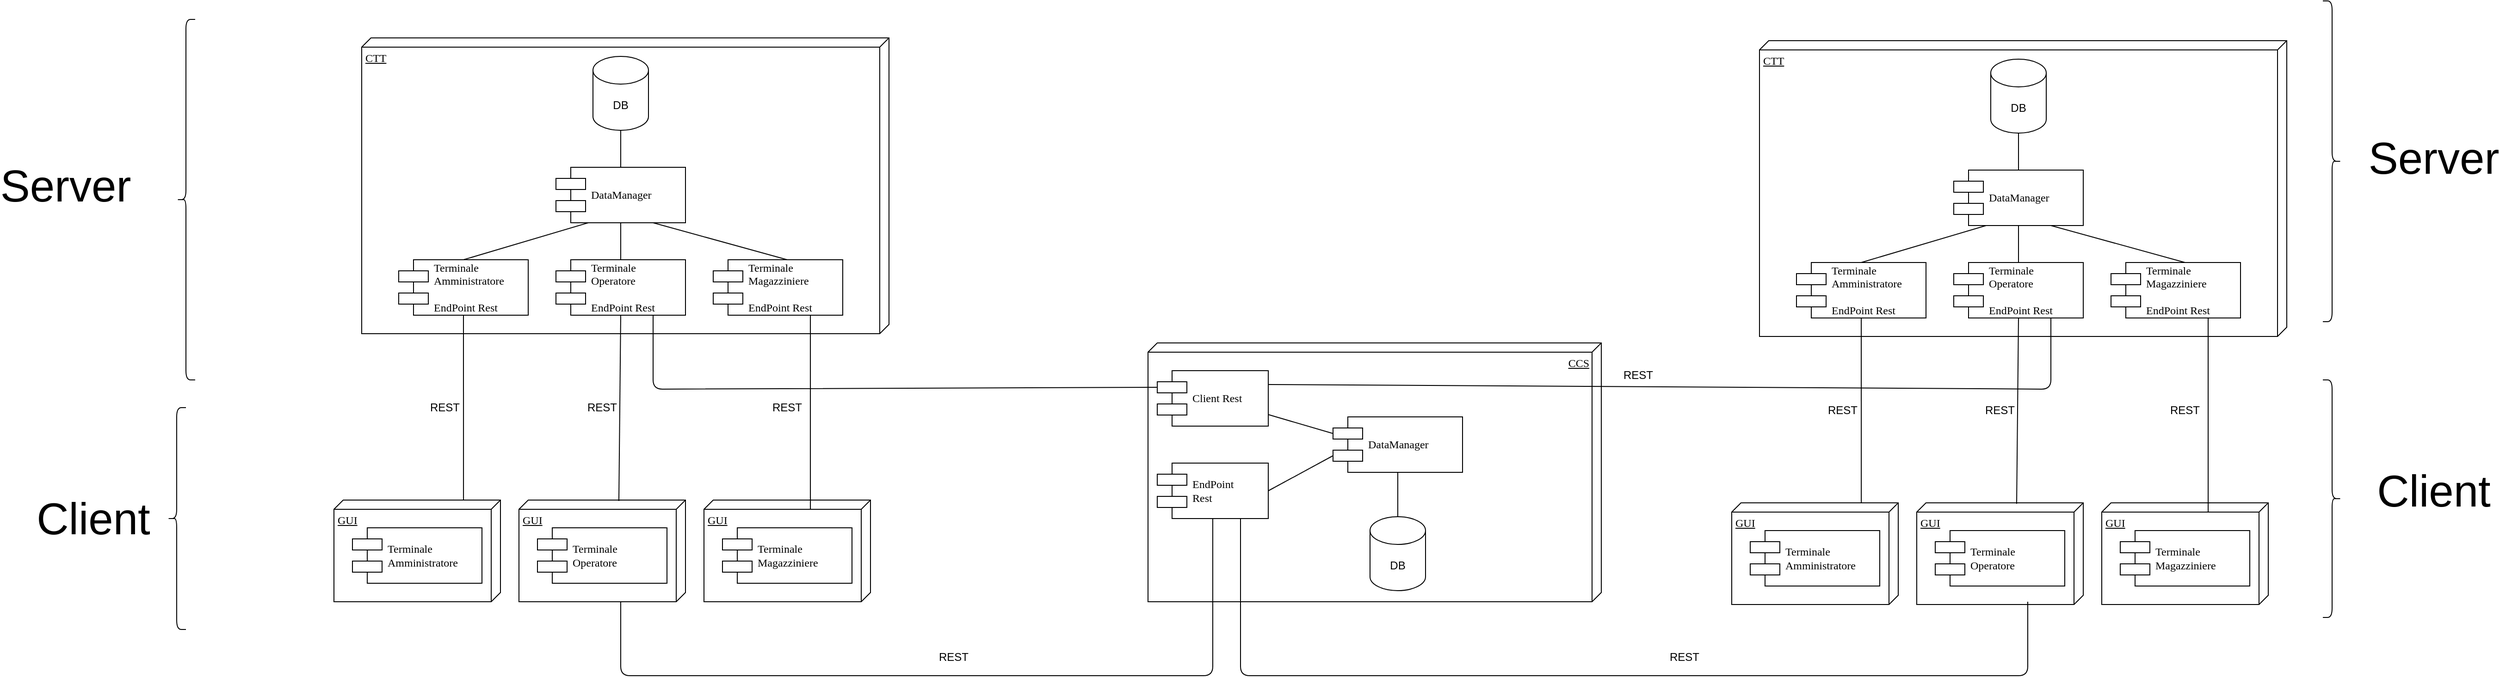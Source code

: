 <mxfile version="14.6.12" type="device"><diagram name="Page-1" id="5f0bae14-7c28-e335-631c-24af17079c00"><mxGraphModel dx="3695" dy="1268" grid="1" gridSize="10" guides="1" tooltips="1" connect="1" arrows="1" fold="1" page="1" pageScale="1" pageWidth="1100" pageHeight="850" background="#ffffff" math="0" shadow="0"><root><mxCell id="0"/><mxCell id="1" parent="0"/><mxCell id="39150e848f15840c-1" value="CTT" style="verticalAlign=top;align=left;spacingTop=8;spacingLeft=2;spacingRight=12;shape=cube;size=10;direction=south;fontStyle=4;html=1;rounded=0;shadow=0;comic=0;labelBackgroundColor=none;strokeWidth=1;fontFamily=Verdana;fontSize=12" parent="1" vertex="1"><mxGeometry x="-120" y="70" width="570" height="320" as="geometry"/></mxCell><mxCell id="39150e848f15840c-2" value="&lt;div align=&quot;right&quot;&gt;CCS&lt;/div&gt;" style="verticalAlign=top;align=right;spacingTop=8;spacingLeft=2;spacingRight=12;shape=cube;size=10;direction=south;fontStyle=4;html=1;rounded=0;shadow=0;comic=0;labelBackgroundColor=none;strokeWidth=1;fontFamily=Verdana;fontSize=12" parent="1" vertex="1"><mxGeometry x="730" y="400" width="490" height="280" as="geometry"/></mxCell><mxCell id="39150e848f15840c-5" value="DataManager" style="shape=component;align=left;spacingLeft=36;rounded=0;shadow=0;comic=0;labelBackgroundColor=none;strokeWidth=1;fontFamily=Verdana;fontSize=12;html=1;" parent="1" vertex="1"><mxGeometry x="90" y="210" width="140" height="60" as="geometry"/></mxCell><mxCell id="39150e848f15840c-7" value="EndPoint&lt;br&gt;Rest" style="shape=component;align=left;spacingLeft=36;rounded=0;shadow=0;comic=0;labelBackgroundColor=none;strokeWidth=1;fontFamily=Verdana;fontSize=12;html=1;" parent="1" vertex="1"><mxGeometry x="740" y="530" width="120" height="60" as="geometry"/></mxCell><mxCell id="Fz2xxak6SkP9y3trAJ7T-1" value="&lt;div&gt;Terminale &lt;br&gt;&lt;/div&gt;&lt;div&gt;Magazziniere&lt;br&gt;&lt;br&gt;EndPoint Rest&lt;br&gt;&lt;/div&gt;" style="shape=component;align=left;spacingLeft=36;rounded=0;shadow=0;comic=0;labelBackgroundColor=none;strokeWidth=1;fontFamily=Verdana;fontSize=12;html=1;" parent="1" vertex="1"><mxGeometry x="260" y="310" width="140" height="60" as="geometry"/></mxCell><mxCell id="Fz2xxak6SkP9y3trAJ7T-2" value="&lt;div&gt;Terminale &lt;br&gt;&lt;/div&gt;&lt;div&gt;Operatore&lt;br&gt;&lt;/div&gt;&lt;br&gt;EndPoint Rest" style="shape=component;align=left;spacingLeft=36;rounded=0;shadow=0;comic=0;labelBackgroundColor=none;strokeWidth=1;fontFamily=Verdana;fontSize=12;html=1;" parent="1" vertex="1"><mxGeometry x="90" y="310" width="140" height="60" as="geometry"/></mxCell><mxCell id="Fz2xxak6SkP9y3trAJ7T-3" value="&lt;div&gt;Terminale &lt;br&gt;&lt;/div&gt;&lt;div&gt;Amministratore&lt;br&gt;&lt;/div&gt;&lt;br&gt;EndPoint Rest" style="shape=component;align=left;spacingLeft=36;rounded=0;shadow=0;comic=0;labelBackgroundColor=none;strokeWidth=1;fontFamily=Verdana;fontSize=12;html=1;" parent="1" vertex="1"><mxGeometry x="-80" y="310" width="140" height="60" as="geometry"/></mxCell><mxCell id="Fz2xxak6SkP9y3trAJ7T-5" value="DB" style="shape=cylinder3;whiteSpace=wrap;html=1;boundedLbl=1;backgroundOutline=1;size=15;" parent="1" vertex="1"><mxGeometry x="130" y="90" width="60" height="80" as="geometry"/></mxCell><mxCell id="Fz2xxak6SkP9y3trAJ7T-8" value="" style="endArrow=none;html=1;exitX=0.5;exitY=0;exitDx=0;exitDy=0;entryX=0.5;entryY=1;entryDx=0;entryDy=0;entryPerimeter=0;" parent="1" source="39150e848f15840c-5" target="Fz2xxak6SkP9y3trAJ7T-5" edge="1"><mxGeometry width="50" height="50" relative="1" as="geometry"><mxPoint x="120" y="220" as="sourcePoint"/><mxPoint x="170" y="170" as="targetPoint"/></mxGeometry></mxCell><mxCell id="Fz2xxak6SkP9y3trAJ7T-9" value="" style="endArrow=none;html=1;exitX=0.5;exitY=0;exitDx=0;exitDy=0;entryX=0.5;entryY=1;entryDx=0;entryDy=0;" parent="1" source="Fz2xxak6SkP9y3trAJ7T-2" target="39150e848f15840c-5" edge="1"><mxGeometry width="50" height="50" relative="1" as="geometry"><mxPoint x="120" y="320" as="sourcePoint"/><mxPoint x="170" y="270" as="targetPoint"/></mxGeometry></mxCell><mxCell id="Fz2xxak6SkP9y3trAJ7T-10" value="" style="endArrow=none;html=1;entryX=0.25;entryY=1;entryDx=0;entryDy=0;" parent="1" target="39150e848f15840c-5" edge="1"><mxGeometry width="50" height="50" relative="1" as="geometry"><mxPoint x="-10" y="310" as="sourcePoint"/><mxPoint x="40" y="260" as="targetPoint"/></mxGeometry></mxCell><mxCell id="Fz2xxak6SkP9y3trAJ7T-11" value="" style="endArrow=none;html=1;entryX=0.75;entryY=1;entryDx=0;entryDy=0;" parent="1" target="39150e848f15840c-5" edge="1"><mxGeometry width="50" height="50" relative="1" as="geometry"><mxPoint x="340" y="310" as="sourcePoint"/><mxPoint x="390" y="260" as="targetPoint"/></mxGeometry></mxCell><mxCell id="Fz2xxak6SkP9y3trAJ7T-13" value="GUI" style="verticalAlign=top;align=left;spacingTop=8;spacingLeft=2;spacingRight=12;shape=cube;size=10;direction=south;fontStyle=4;html=1;rounded=0;shadow=0;comic=0;labelBackgroundColor=none;strokeWidth=1;fontFamily=Verdana;fontSize=12" parent="1" vertex="1"><mxGeometry x="-150" y="570" width="180" height="110" as="geometry"/></mxCell><mxCell id="Fz2xxak6SkP9y3trAJ7T-14" value="&lt;div&gt;Terminale &lt;br&gt;&lt;/div&gt;&lt;div&gt;Amministratore&lt;br&gt;&lt;/div&gt;" style="shape=component;align=left;spacingLeft=36;rounded=0;shadow=0;comic=0;labelBackgroundColor=none;strokeWidth=1;fontFamily=Verdana;fontSize=12;html=1;" parent="1" vertex="1"><mxGeometry x="-130" y="600" width="140" height="60" as="geometry"/></mxCell><mxCell id="Fz2xxak6SkP9y3trAJ7T-15" value="GUI" style="verticalAlign=top;align=left;spacingTop=8;spacingLeft=2;spacingRight=12;shape=cube;size=10;direction=south;fontStyle=4;html=1;rounded=0;shadow=0;comic=0;labelBackgroundColor=none;strokeWidth=1;fontFamily=Verdana;fontSize=12" parent="1" vertex="1"><mxGeometry x="50" y="570" width="180" height="110" as="geometry"/></mxCell><mxCell id="Fz2xxak6SkP9y3trAJ7T-16" value="&lt;div&gt;Terminale&lt;/div&gt;&lt;div&gt;Operatore&lt;br&gt;&lt;/div&gt;" style="shape=component;align=left;spacingLeft=36;rounded=0;shadow=0;comic=0;labelBackgroundColor=none;strokeWidth=1;fontFamily=Verdana;fontSize=12;html=1;" parent="1" vertex="1"><mxGeometry x="70" y="600" width="140" height="60" as="geometry"/></mxCell><mxCell id="Fz2xxak6SkP9y3trAJ7T-17" value="GUI" style="verticalAlign=top;align=left;spacingTop=8;spacingLeft=2;spacingRight=12;shape=cube;size=10;direction=south;fontStyle=4;html=1;rounded=0;shadow=0;comic=0;labelBackgroundColor=none;strokeWidth=1;fontFamily=Verdana;fontSize=12" parent="1" vertex="1"><mxGeometry x="250" y="570" width="180" height="110" as="geometry"/></mxCell><mxCell id="Fz2xxak6SkP9y3trAJ7T-18" value="&lt;div&gt;Terminale &lt;br&gt;&lt;/div&gt;&lt;div&gt;Magazziniere&lt;br&gt;&lt;/div&gt;" style="shape=component;align=left;spacingLeft=36;rounded=0;shadow=0;comic=0;labelBackgroundColor=none;strokeWidth=1;fontFamily=Verdana;fontSize=12;html=1;" parent="1" vertex="1"><mxGeometry x="270" y="600" width="140" height="60" as="geometry"/></mxCell><mxCell id="Fz2xxak6SkP9y3trAJ7T-19" value="" style="endArrow=none;html=1;entryX=0.5;entryY=1;entryDx=0;entryDy=0;exitX=0;exitY=0.222;exitDx=0;exitDy=0;exitPerimeter=0;" parent="1" source="Fz2xxak6SkP9y3trAJ7T-13" target="Fz2xxak6SkP9y3trAJ7T-3" edge="1"><mxGeometry width="50" height="50" relative="1" as="geometry"><mxPoint x="-90" y="570" as="sourcePoint"/><mxPoint x="-90" y="520" as="targetPoint"/></mxGeometry></mxCell><mxCell id="Fz2xxak6SkP9y3trAJ7T-20" value="" style="endArrow=none;html=1;entryX=0.5;entryY=1;entryDx=0;entryDy=0;exitX=0.009;exitY=0.4;exitDx=0;exitDy=0;exitPerimeter=0;" parent="1" source="Fz2xxak6SkP9y3trAJ7T-15" target="Fz2xxak6SkP9y3trAJ7T-2" edge="1"><mxGeometry width="50" height="50" relative="1" as="geometry"><mxPoint x="140" y="570" as="sourcePoint"/><mxPoint x="140" y="520" as="targetPoint"/></mxGeometry></mxCell><mxCell id="Fz2xxak6SkP9y3trAJ7T-21" value="" style="endArrow=none;html=1;exitX=0.091;exitY=0.361;exitDx=0;exitDy=0;exitPerimeter=0;entryX=0.75;entryY=1;entryDx=0;entryDy=0;" parent="1" source="Fz2xxak6SkP9y3trAJ7T-17" target="Fz2xxak6SkP9y3trAJ7T-1" edge="1"><mxGeometry width="50" height="50" relative="1" as="geometry"><mxPoint x="340" y="570" as="sourcePoint"/><mxPoint x="340" y="520" as="targetPoint"/></mxGeometry></mxCell><mxCell id="Fz2xxak6SkP9y3trAJ7T-25" value="REST" style="text;html=1;strokeColor=none;fillColor=none;align=center;verticalAlign=middle;whiteSpace=wrap;rounded=0;" parent="1" vertex="1"><mxGeometry x="-50" y="460" width="40" height="20" as="geometry"/></mxCell><mxCell id="Fz2xxak6SkP9y3trAJ7T-26" value="REST" style="text;html=1;strokeColor=none;fillColor=none;align=center;verticalAlign=middle;whiteSpace=wrap;rounded=0;" parent="1" vertex="1"><mxGeometry x="120" y="460" width="40" height="20" as="geometry"/></mxCell><mxCell id="Fz2xxak6SkP9y3trAJ7T-27" value="REST" style="text;html=1;strokeColor=none;fillColor=none;align=center;verticalAlign=middle;whiteSpace=wrap;rounded=0;" parent="1" vertex="1"><mxGeometry x="320" y="460" width="40" height="20" as="geometry"/></mxCell><mxCell id="Fz2xxak6SkP9y3trAJ7T-30" value="" style="shape=curlyBracket;whiteSpace=wrap;html=1;rounded=1;" parent="1" vertex="1"><mxGeometry x="-330" y="470" width="20" height="240" as="geometry"/></mxCell><mxCell id="Fz2xxak6SkP9y3trAJ7T-31" value="&lt;font style=&quot;font-size: 48px&quot;&gt;Server&lt;/font&gt;" style="text;html=1;strokeColor=none;fillColor=none;align=center;verticalAlign=middle;whiteSpace=wrap;rounded=0;" parent="1" vertex="1"><mxGeometry x="-460" y="220" width="40" height="20" as="geometry"/></mxCell><mxCell id="Fz2xxak6SkP9y3trAJ7T-32" value="" style="shape=curlyBracket;whiteSpace=wrap;html=1;rounded=1;" parent="1" vertex="1"><mxGeometry x="-320" y="50" width="20" height="390" as="geometry"/></mxCell><mxCell id="Fz2xxak6SkP9y3trAJ7T-34" value="&lt;font style=&quot;font-size: 48px&quot;&gt;Client&lt;/font&gt;" style="text;html=1;strokeColor=none;fillColor=none;align=center;verticalAlign=middle;whiteSpace=wrap;rounded=0;" parent="1" vertex="1"><mxGeometry x="-430" y="580" width="40" height="20" as="geometry"/></mxCell><mxCell id="Fz2xxak6SkP9y3trAJ7T-37" value="Client Rest" style="shape=component;align=left;spacingLeft=36;rounded=0;shadow=0;comic=0;labelBackgroundColor=none;strokeWidth=1;fontFamily=Verdana;fontSize=12;html=1;" parent="1" vertex="1"><mxGeometry x="740" y="430" width="120" height="60" as="geometry"/></mxCell><mxCell id="Fz2xxak6SkP9y3trAJ7T-38" value="" style="endArrow=none;html=1;exitX=0.5;exitY=1;exitDx=0;exitDy=0;" parent="1" source="39150e848f15840c-7" edge="1"><mxGeometry width="50" height="50" relative="1" as="geometry"><mxPoint x="470" y="820" as="sourcePoint"/><mxPoint x="160" y="680" as="targetPoint"/><Array as="points"><mxPoint x="800" y="760"/><mxPoint x="160" y="760"/></Array></mxGeometry></mxCell><mxCell id="Fz2xxak6SkP9y3trAJ7T-39" value="REST" style="text;html=1;strokeColor=none;fillColor=none;align=center;verticalAlign=middle;whiteSpace=wrap;rounded=0;" parent="1" vertex="1"><mxGeometry x="500" y="730" width="40" height="20" as="geometry"/></mxCell><mxCell id="Fz2xxak6SkP9y3trAJ7T-40" value="" style="endArrow=none;html=1;entryX=0;entryY=0.3;entryDx=0;entryDy=0;exitX=0.75;exitY=1;exitDx=0;exitDy=0;" parent="1" source="Fz2xxak6SkP9y3trAJ7T-2" target="Fz2xxak6SkP9y3trAJ7T-37" edge="1"><mxGeometry width="50" height="50" relative="1" as="geometry"><mxPoint x="400" y="370" as="sourcePoint"/><mxPoint x="290" y="470" as="targetPoint"/><Array as="points"><mxPoint x="195" y="450"/></Array></mxGeometry></mxCell><mxCell id="Fz2xxak6SkP9y3trAJ7T-41" value="CTT" style="verticalAlign=top;align=left;spacingTop=8;spacingLeft=2;spacingRight=12;shape=cube;size=10;direction=south;fontStyle=4;html=1;rounded=0;shadow=0;comic=0;labelBackgroundColor=none;strokeWidth=1;fontFamily=Verdana;fontSize=12" parent="1" vertex="1"><mxGeometry x="1391" y="73" width="570" height="320" as="geometry"/></mxCell><mxCell id="Fz2xxak6SkP9y3trAJ7T-42" value="DataManager" style="shape=component;align=left;spacingLeft=36;rounded=0;shadow=0;comic=0;labelBackgroundColor=none;strokeWidth=1;fontFamily=Verdana;fontSize=12;html=1;" parent="1" vertex="1"><mxGeometry x="1601" y="213" width="140" height="60" as="geometry"/></mxCell><mxCell id="Fz2xxak6SkP9y3trAJ7T-43" value="&lt;div&gt;Terminale &lt;br&gt;&lt;/div&gt;&lt;div&gt;Magazziniere&lt;br&gt;&lt;br&gt;EndPoint Rest&lt;br&gt;&lt;/div&gt;" style="shape=component;align=left;spacingLeft=36;rounded=0;shadow=0;comic=0;labelBackgroundColor=none;strokeWidth=1;fontFamily=Verdana;fontSize=12;html=1;" parent="1" vertex="1"><mxGeometry x="1771" y="313" width="140" height="60" as="geometry"/></mxCell><mxCell id="Fz2xxak6SkP9y3trAJ7T-44" value="&lt;div&gt;Terminale &lt;br&gt;&lt;/div&gt;&lt;div&gt;Operatore&lt;br&gt;&lt;/div&gt;&lt;br&gt;EndPoint Rest" style="shape=component;align=left;spacingLeft=36;rounded=0;shadow=0;comic=0;labelBackgroundColor=none;strokeWidth=1;fontFamily=Verdana;fontSize=12;html=1;" parent="1" vertex="1"><mxGeometry x="1601" y="313" width="140" height="60" as="geometry"/></mxCell><mxCell id="Fz2xxak6SkP9y3trAJ7T-45" value="&lt;div&gt;Terminale &lt;br&gt;&lt;/div&gt;&lt;div&gt;Amministratore&lt;br&gt;&lt;/div&gt;&lt;br&gt;EndPoint Rest" style="shape=component;align=left;spacingLeft=36;rounded=0;shadow=0;comic=0;labelBackgroundColor=none;strokeWidth=1;fontFamily=Verdana;fontSize=12;html=1;" parent="1" vertex="1"><mxGeometry x="1431" y="313" width="140" height="60" as="geometry"/></mxCell><mxCell id="Fz2xxak6SkP9y3trAJ7T-46" value="DB" style="shape=cylinder3;whiteSpace=wrap;html=1;boundedLbl=1;backgroundOutline=1;size=15;" parent="1" vertex="1"><mxGeometry x="1641" y="93" width="60" height="80" as="geometry"/></mxCell><mxCell id="Fz2xxak6SkP9y3trAJ7T-47" value="" style="endArrow=none;html=1;exitX=0.5;exitY=0;exitDx=0;exitDy=0;entryX=0.5;entryY=1;entryDx=0;entryDy=0;entryPerimeter=0;" parent="1" source="Fz2xxak6SkP9y3trAJ7T-42" target="Fz2xxak6SkP9y3trAJ7T-46" edge="1"><mxGeometry width="50" height="50" relative="1" as="geometry"><mxPoint x="1631" y="223" as="sourcePoint"/><mxPoint x="1681" y="173" as="targetPoint"/></mxGeometry></mxCell><mxCell id="Fz2xxak6SkP9y3trAJ7T-48" value="" style="endArrow=none;html=1;exitX=0.5;exitY=0;exitDx=0;exitDy=0;entryX=0.5;entryY=1;entryDx=0;entryDy=0;" parent="1" source="Fz2xxak6SkP9y3trAJ7T-44" target="Fz2xxak6SkP9y3trAJ7T-42" edge="1"><mxGeometry width="50" height="50" relative="1" as="geometry"><mxPoint x="1631" y="323" as="sourcePoint"/><mxPoint x="1681" y="273" as="targetPoint"/></mxGeometry></mxCell><mxCell id="Fz2xxak6SkP9y3trAJ7T-49" value="" style="endArrow=none;html=1;entryX=0.25;entryY=1;entryDx=0;entryDy=0;" parent="1" target="Fz2xxak6SkP9y3trAJ7T-42" edge="1"><mxGeometry width="50" height="50" relative="1" as="geometry"><mxPoint x="1501" y="313" as="sourcePoint"/><mxPoint x="1551" y="263" as="targetPoint"/></mxGeometry></mxCell><mxCell id="Fz2xxak6SkP9y3trAJ7T-50" value="" style="endArrow=none;html=1;entryX=0.75;entryY=1;entryDx=0;entryDy=0;" parent="1" target="Fz2xxak6SkP9y3trAJ7T-42" edge="1"><mxGeometry width="50" height="50" relative="1" as="geometry"><mxPoint x="1851" y="313" as="sourcePoint"/><mxPoint x="1901" y="263" as="targetPoint"/></mxGeometry></mxCell><mxCell id="Fz2xxak6SkP9y3trAJ7T-51" value="GUI" style="verticalAlign=top;align=left;spacingTop=8;spacingLeft=2;spacingRight=12;shape=cube;size=10;direction=south;fontStyle=4;html=1;rounded=0;shadow=0;comic=0;labelBackgroundColor=none;strokeWidth=1;fontFamily=Verdana;fontSize=12" parent="1" vertex="1"><mxGeometry x="1361" y="573" width="180" height="110" as="geometry"/></mxCell><mxCell id="Fz2xxak6SkP9y3trAJ7T-52" value="&lt;div&gt;Terminale &lt;br&gt;&lt;/div&gt;&lt;div&gt;Amministratore&lt;br&gt;&lt;/div&gt;" style="shape=component;align=left;spacingLeft=36;rounded=0;shadow=0;comic=0;labelBackgroundColor=none;strokeWidth=1;fontFamily=Verdana;fontSize=12;html=1;" parent="1" vertex="1"><mxGeometry x="1381" y="603" width="140" height="60" as="geometry"/></mxCell><mxCell id="Fz2xxak6SkP9y3trAJ7T-53" value="GUI" style="verticalAlign=top;align=left;spacingTop=8;spacingLeft=2;spacingRight=12;shape=cube;size=10;direction=south;fontStyle=4;html=1;rounded=0;shadow=0;comic=0;labelBackgroundColor=none;strokeWidth=1;fontFamily=Verdana;fontSize=12" parent="1" vertex="1"><mxGeometry x="1561" y="573" width="180" height="110" as="geometry"/></mxCell><mxCell id="Fz2xxak6SkP9y3trAJ7T-54" value="&lt;div&gt;Terminale&lt;/div&gt;&lt;div&gt;Operatore&lt;br&gt;&lt;/div&gt;" style="shape=component;align=left;spacingLeft=36;rounded=0;shadow=0;comic=0;labelBackgroundColor=none;strokeWidth=1;fontFamily=Verdana;fontSize=12;html=1;" parent="1" vertex="1"><mxGeometry x="1581" y="603" width="140" height="60" as="geometry"/></mxCell><mxCell id="Fz2xxak6SkP9y3trAJ7T-55" value="GUI" style="verticalAlign=top;align=left;spacingTop=8;spacingLeft=2;spacingRight=12;shape=cube;size=10;direction=south;fontStyle=4;html=1;rounded=0;shadow=0;comic=0;labelBackgroundColor=none;strokeWidth=1;fontFamily=Verdana;fontSize=12" parent="1" vertex="1"><mxGeometry x="1761" y="573" width="180" height="110" as="geometry"/></mxCell><mxCell id="Fz2xxak6SkP9y3trAJ7T-56" value="&lt;div&gt;Terminale &lt;br&gt;&lt;/div&gt;&lt;div&gt;Magazziniere&lt;br&gt;&lt;/div&gt;" style="shape=component;align=left;spacingLeft=36;rounded=0;shadow=0;comic=0;labelBackgroundColor=none;strokeWidth=1;fontFamily=Verdana;fontSize=12;html=1;" parent="1" vertex="1"><mxGeometry x="1781" y="603" width="140" height="60" as="geometry"/></mxCell><mxCell id="Fz2xxak6SkP9y3trAJ7T-57" value="" style="endArrow=none;html=1;entryX=0.5;entryY=1;entryDx=0;entryDy=0;exitX=0;exitY=0.222;exitDx=0;exitDy=0;exitPerimeter=0;" parent="1" source="Fz2xxak6SkP9y3trAJ7T-51" target="Fz2xxak6SkP9y3trAJ7T-45" edge="1"><mxGeometry width="50" height="50" relative="1" as="geometry"><mxPoint x="1421" y="573" as="sourcePoint"/><mxPoint x="1421" y="523" as="targetPoint"/></mxGeometry></mxCell><mxCell id="Fz2xxak6SkP9y3trAJ7T-58" value="" style="endArrow=none;html=1;entryX=0.5;entryY=1;entryDx=0;entryDy=0;exitX=0.009;exitY=0.4;exitDx=0;exitDy=0;exitPerimeter=0;" parent="1" source="Fz2xxak6SkP9y3trAJ7T-53" target="Fz2xxak6SkP9y3trAJ7T-44" edge="1"><mxGeometry width="50" height="50" relative="1" as="geometry"><mxPoint x="1651" y="573" as="sourcePoint"/><mxPoint x="1651" y="523" as="targetPoint"/></mxGeometry></mxCell><mxCell id="Fz2xxak6SkP9y3trAJ7T-59" value="" style="endArrow=none;html=1;exitX=0.091;exitY=0.361;exitDx=0;exitDy=0;exitPerimeter=0;entryX=0.75;entryY=1;entryDx=0;entryDy=0;" parent="1" source="Fz2xxak6SkP9y3trAJ7T-55" target="Fz2xxak6SkP9y3trAJ7T-43" edge="1"><mxGeometry width="50" height="50" relative="1" as="geometry"><mxPoint x="1851" y="573" as="sourcePoint"/><mxPoint x="1851" y="523" as="targetPoint"/></mxGeometry></mxCell><mxCell id="Fz2xxak6SkP9y3trAJ7T-60" value="REST" style="text;html=1;strokeColor=none;fillColor=none;align=center;verticalAlign=middle;whiteSpace=wrap;rounded=0;" parent="1" vertex="1"><mxGeometry x="1461" y="463" width="40" height="20" as="geometry"/></mxCell><mxCell id="Fz2xxak6SkP9y3trAJ7T-61" value="REST" style="text;html=1;strokeColor=none;fillColor=none;align=center;verticalAlign=middle;whiteSpace=wrap;rounded=0;" parent="1" vertex="1"><mxGeometry x="1631" y="463" width="40" height="20" as="geometry"/></mxCell><mxCell id="Fz2xxak6SkP9y3trAJ7T-62" value="REST" style="text;html=1;strokeColor=none;fillColor=none;align=center;verticalAlign=middle;whiteSpace=wrap;rounded=0;" parent="1" vertex="1"><mxGeometry x="1831" y="463" width="40" height="20" as="geometry"/></mxCell><mxCell id="Fz2xxak6SkP9y3trAJ7T-64" value="&lt;font style=&quot;font-size: 48px&quot;&gt;Server&lt;/font&gt;" style="text;html=1;strokeColor=none;fillColor=none;align=center;verticalAlign=middle;whiteSpace=wrap;rounded=0;" parent="1" vertex="1"><mxGeometry x="2100" y="190" width="40" height="20" as="geometry"/></mxCell><mxCell id="Fz2xxak6SkP9y3trAJ7T-66" value="&lt;font style=&quot;font-size: 48px&quot;&gt;Client&lt;/font&gt;" style="text;html=1;strokeColor=none;fillColor=none;align=center;verticalAlign=middle;whiteSpace=wrap;rounded=0;" parent="1" vertex="1"><mxGeometry x="2100" y="550" width="40" height="20" as="geometry"/></mxCell><mxCell id="Fz2xxak6SkP9y3trAJ7T-67" value="" style="endArrow=none;html=1;exitX=0.75;exitY=1;exitDx=0;exitDy=0;" parent="1" source="39150e848f15840c-7" edge="1"><mxGeometry width="50" height="50" relative="1" as="geometry"><mxPoint x="1631" y="730" as="sourcePoint"/><mxPoint x="1681" y="680" as="targetPoint"/><Array as="points"><mxPoint x="830" y="760"/><mxPoint x="1681" y="760"/></Array></mxGeometry></mxCell><mxCell id="Fz2xxak6SkP9y3trAJ7T-69" value="" style="endArrow=none;html=1;entryX=0.75;entryY=1;entryDx=0;entryDy=0;exitX=1;exitY=0.25;exitDx=0;exitDy=0;" parent="1" source="Fz2xxak6SkP9y3trAJ7T-37" target="Fz2xxak6SkP9y3trAJ7T-44" edge="1"><mxGeometry width="50" height="50" relative="1" as="geometry"><mxPoint x="860" y="520" as="sourcePoint"/><mxPoint x="910" y="470" as="targetPoint"/><Array as="points"><mxPoint x="1706" y="450"/></Array></mxGeometry></mxCell><mxCell id="Fz2xxak6SkP9y3trAJ7T-70" value="REST" style="text;html=1;strokeColor=none;fillColor=none;align=center;verticalAlign=middle;whiteSpace=wrap;rounded=0;" parent="1" vertex="1"><mxGeometry x="1240" y="425" width="40" height="20" as="geometry"/></mxCell><mxCell id="Fz2xxak6SkP9y3trAJ7T-71" value="REST" style="text;html=1;strokeColor=none;fillColor=none;align=center;verticalAlign=middle;whiteSpace=wrap;rounded=0;" parent="1" vertex="1"><mxGeometry x="1290" y="730" width="40" height="20" as="geometry"/></mxCell><mxCell id="Fz2xxak6SkP9y3trAJ7T-72" value="" style="shape=curlyBracket;whiteSpace=wrap;html=1;rounded=1;flipH=1;" parent="1" vertex="1"><mxGeometry x="2000" y="30" width="20" height="347" as="geometry"/></mxCell><mxCell id="Fz2xxak6SkP9y3trAJ7T-73" value="" style="shape=curlyBracket;whiteSpace=wrap;html=1;rounded=1;flipH=1;" parent="1" vertex="1"><mxGeometry x="2000" y="440" width="20" height="257" as="geometry"/></mxCell><mxCell id="71uwaUVhmQDrb8J0RgWw-1" value="DB" style="shape=cylinder3;whiteSpace=wrap;html=1;boundedLbl=1;backgroundOutline=1;size=15;" vertex="1" parent="1"><mxGeometry x="970" y="588" width="60" height="80" as="geometry"/></mxCell><mxCell id="71uwaUVhmQDrb8J0RgWw-3" value="DataManager" style="shape=component;align=left;spacingLeft=36;rounded=0;shadow=0;comic=0;labelBackgroundColor=none;strokeWidth=1;fontFamily=Verdana;fontSize=12;html=1;" vertex="1" parent="1"><mxGeometry x="930" y="480" width="140" height="60" as="geometry"/></mxCell><mxCell id="71uwaUVhmQDrb8J0RgWw-5" value="" style="endArrow=none;html=1;entryX=0.5;entryY=0;entryDx=0;entryDy=0;entryPerimeter=0;exitX=0.5;exitY=1;exitDx=0;exitDy=0;" edge="1" parent="1" source="71uwaUVhmQDrb8J0RgWw-3" target="71uwaUVhmQDrb8J0RgWw-1"><mxGeometry width="50" height="50" relative="1" as="geometry"><mxPoint x="830" y="340" as="sourcePoint"/><mxPoint x="880" y="290" as="targetPoint"/></mxGeometry></mxCell><mxCell id="71uwaUVhmQDrb8J0RgWw-6" value="" style="endArrow=none;html=1;entryX=0;entryY=0.3;entryDx=0;entryDy=0;" edge="1" parent="1" source="Fz2xxak6SkP9y3trAJ7T-37" target="71uwaUVhmQDrb8J0RgWw-3"><mxGeometry width="50" height="50" relative="1" as="geometry"><mxPoint x="830" y="340" as="sourcePoint"/><mxPoint x="880" y="290" as="targetPoint"/></mxGeometry></mxCell><mxCell id="71uwaUVhmQDrb8J0RgWw-7" value="" style="endArrow=none;html=1;entryX=0;entryY=0.7;entryDx=0;entryDy=0;exitX=1;exitY=0.5;exitDx=0;exitDy=0;" edge="1" parent="1" source="39150e848f15840c-7" target="71uwaUVhmQDrb8J0RgWw-3"><mxGeometry width="50" height="50" relative="1" as="geometry"><mxPoint x="830" y="340" as="sourcePoint"/><mxPoint x="880" y="290" as="targetPoint"/></mxGeometry></mxCell></root></mxGraphModel></diagram></mxfile>